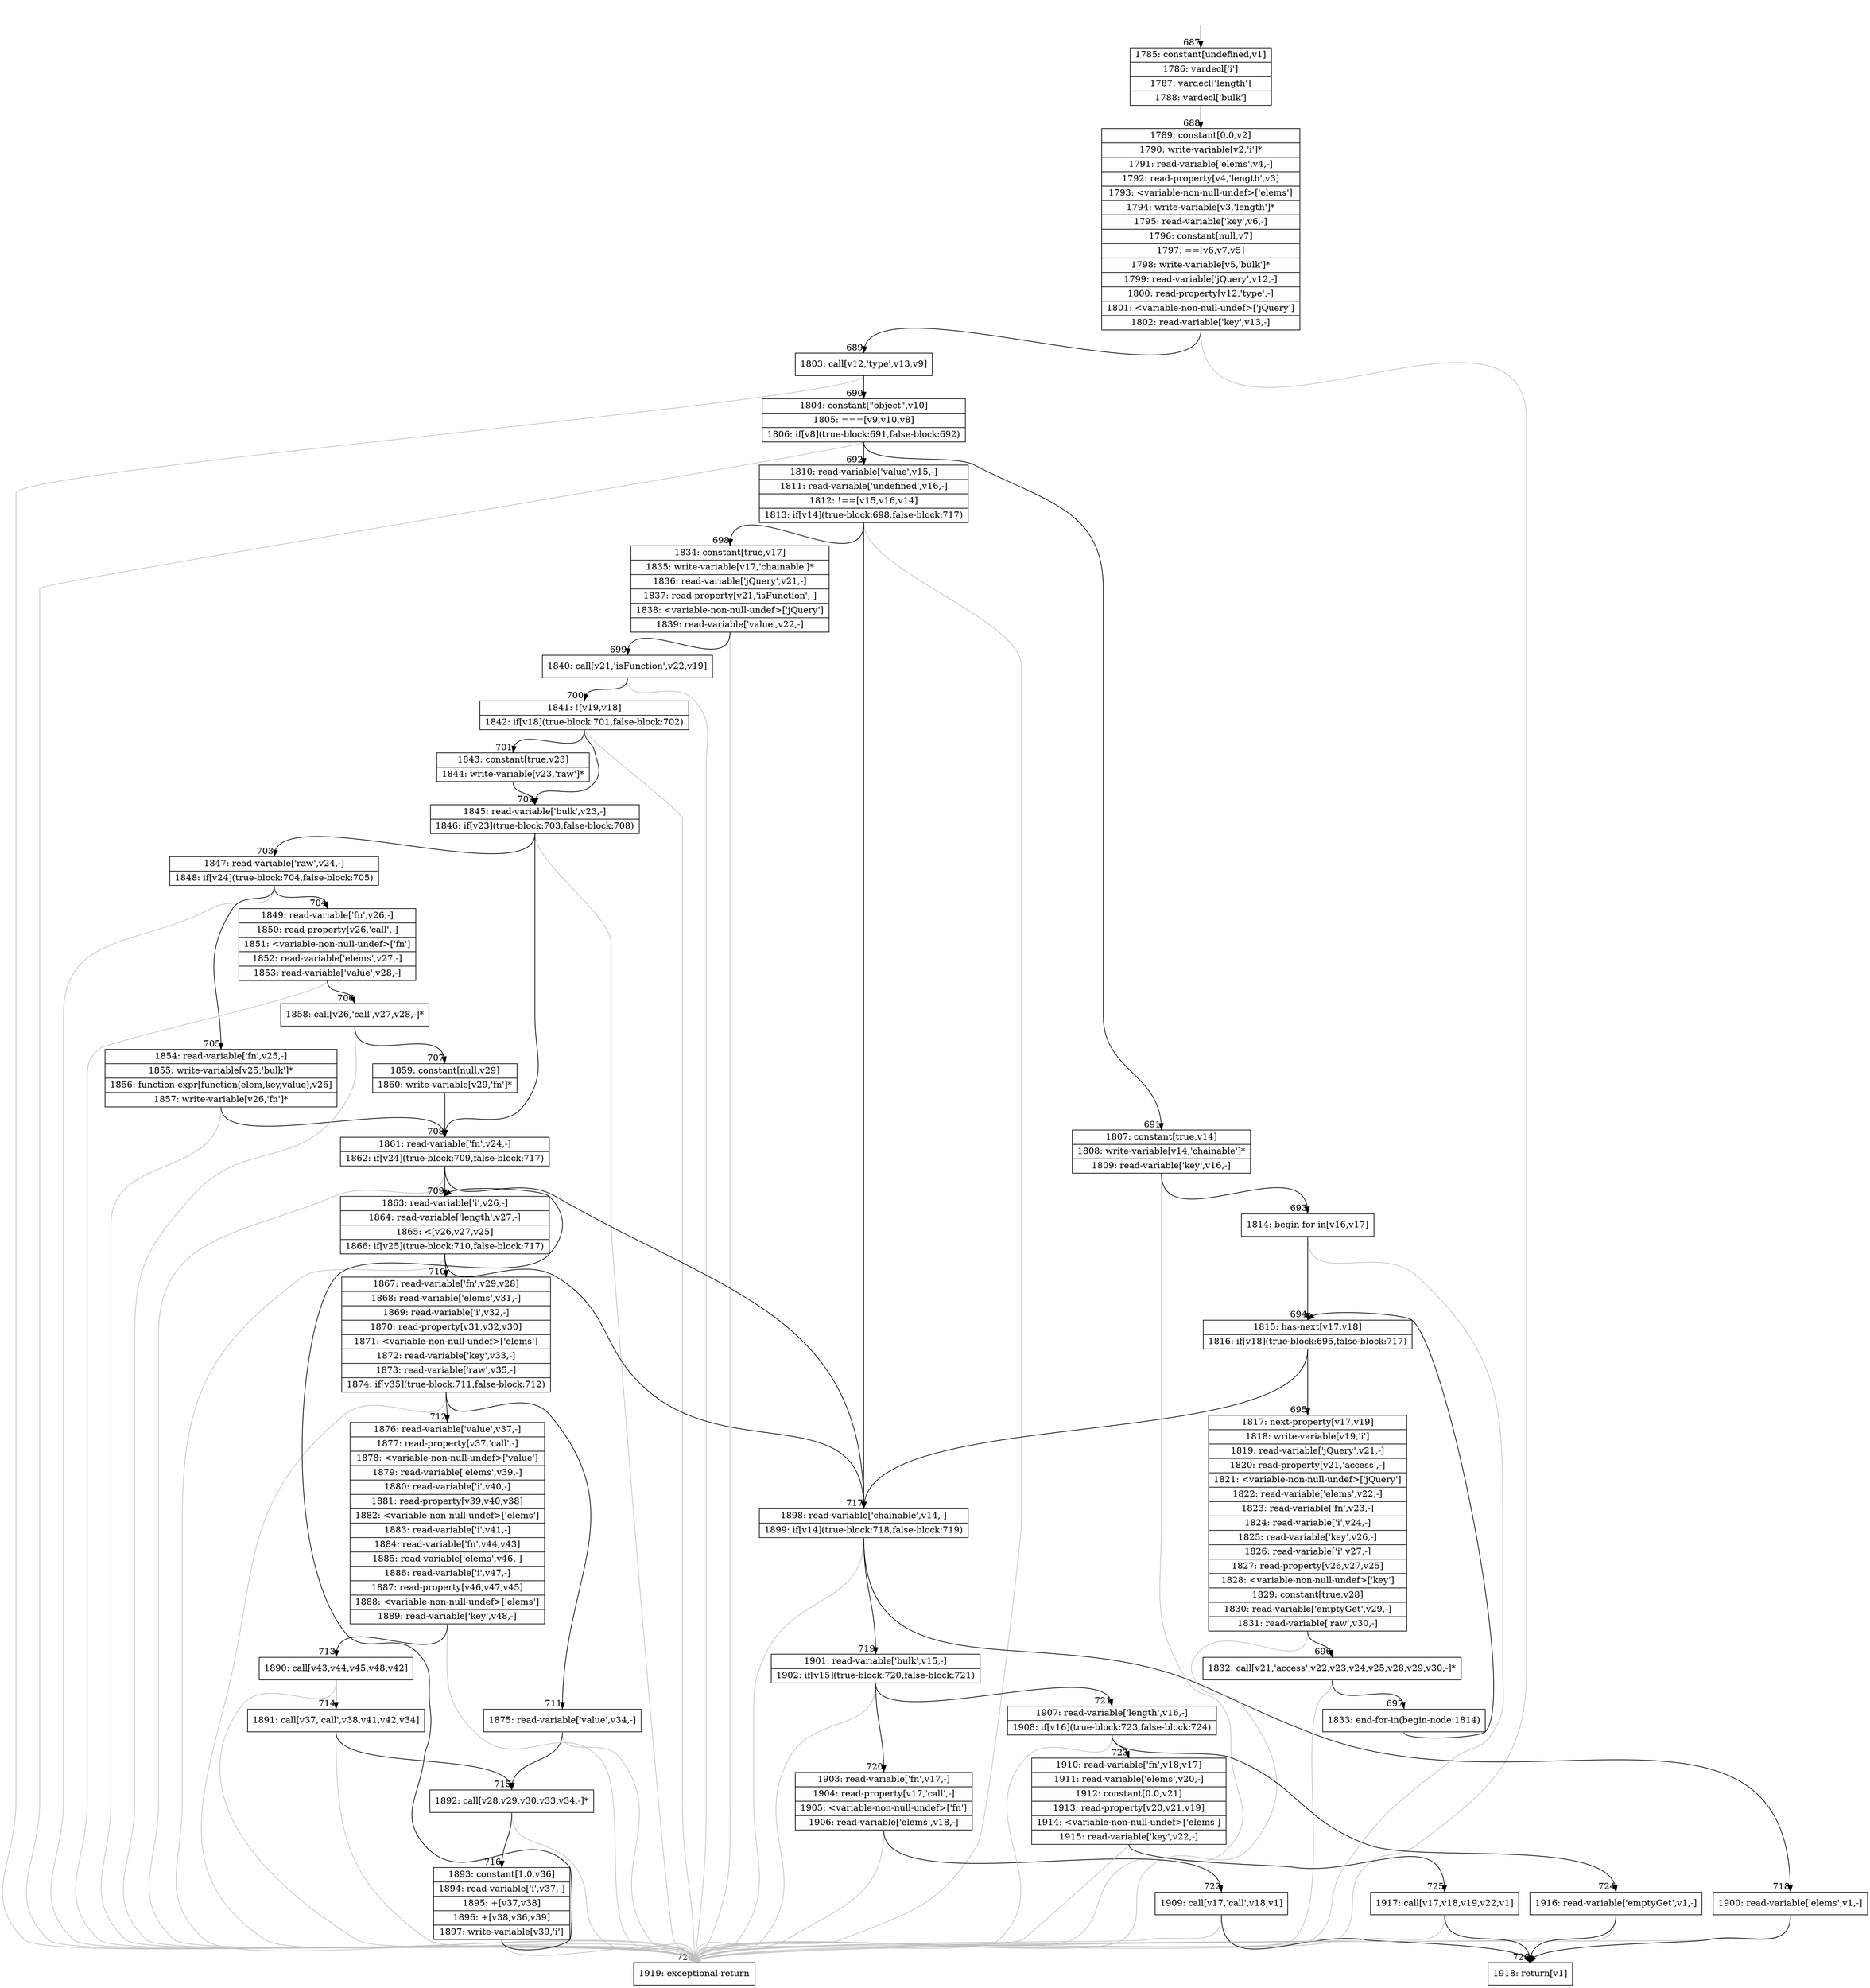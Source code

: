 digraph {
rankdir="TD"
BB_entry50[shape=none,label=""];
BB_entry50 -> BB687 [tailport=s, headport=n, headlabel="    687"]
BB687 [shape=record label="{1785: constant[undefined,v1]|1786: vardecl['i']|1787: vardecl['length']|1788: vardecl['bulk']}" ] 
BB687 -> BB688 [tailport=s, headport=n, headlabel="      688"]
BB688 [shape=record label="{1789: constant[0.0,v2]|1790: write-variable[v2,'i']*|1791: read-variable['elems',v4,-]|1792: read-property[v4,'length',v3]|1793: \<variable-non-null-undef\>['elems']|1794: write-variable[v3,'length']*|1795: read-variable['key',v6,-]|1796: constant[null,v7]|1797: ==[v6,v7,v5]|1798: write-variable[v5,'bulk']*|1799: read-variable['jQuery',v12,-]|1800: read-property[v12,'type',-]|1801: \<variable-non-null-undef\>['jQuery']|1802: read-variable['key',v13,-]}" ] 
BB688 -> BB689 [tailport=s, headport=n, headlabel="      689"]
BB688 -> BB727 [tailport=s, headport=n, color=gray, headlabel="      727"]
BB689 [shape=record label="{1803: call[v12,'type',v13,v9]}" ] 
BB689 -> BB690 [tailport=s, headport=n, headlabel="      690"]
BB689 -> BB727 [tailport=s, headport=n, color=gray]
BB690 [shape=record label="{1804: constant[\"object\",v10]|1805: ===[v9,v10,v8]|1806: if[v8](true-block:691,false-block:692)}" ] 
BB690 -> BB691 [tailport=s, headport=n, headlabel="      691"]
BB690 -> BB692 [tailport=s, headport=n, headlabel="      692"]
BB690 -> BB727 [tailport=s, headport=n, color=gray]
BB691 [shape=record label="{1807: constant[true,v14]|1808: write-variable[v14,'chainable']*|1809: read-variable['key',v16,-]}" ] 
BB691 -> BB693 [tailport=s, headport=n, headlabel="      693"]
BB691 -> BB727 [tailport=s, headport=n, color=gray]
BB692 [shape=record label="{1810: read-variable['value',v15,-]|1811: read-variable['undefined',v16,-]|1812: !==[v15,v16,v14]|1813: if[v14](true-block:698,false-block:717)}" ] 
BB692 -> BB698 [tailport=s, headport=n, headlabel="      698"]
BB692 -> BB717 [tailport=s, headport=n, headlabel="      717"]
BB692 -> BB727 [tailport=s, headport=n, color=gray]
BB693 [shape=record label="{1814: begin-for-in[v16,v17]}" ] 
BB693 -> BB694 [tailport=s, headport=n, headlabel="      694"]
BB693 -> BB727 [tailport=s, headport=n, color=gray]
BB694 [shape=record label="{1815: has-next[v17,v18]|1816: if[v18](true-block:695,false-block:717)}" ] 
BB694 -> BB695 [tailport=s, headport=n, headlabel="      695"]
BB694 -> BB717 [tailport=s, headport=n]
BB695 [shape=record label="{1817: next-property[v17,v19]|1818: write-variable[v19,'i']|1819: read-variable['jQuery',v21,-]|1820: read-property[v21,'access',-]|1821: \<variable-non-null-undef\>['jQuery']|1822: read-variable['elems',v22,-]|1823: read-variable['fn',v23,-]|1824: read-variable['i',v24,-]|1825: read-variable['key',v26,-]|1826: read-variable['i',v27,-]|1827: read-property[v26,v27,v25]|1828: \<variable-non-null-undef\>['key']|1829: constant[true,v28]|1830: read-variable['emptyGet',v29,-]|1831: read-variable['raw',v30,-]}" ] 
BB695 -> BB696 [tailport=s, headport=n, headlabel="      696"]
BB695 -> BB727 [tailport=s, headport=n, color=gray]
BB696 [shape=record label="{1832: call[v21,'access',v22,v23,v24,v25,v28,v29,v30,-]*}" ] 
BB696 -> BB697 [tailport=s, headport=n, headlabel="      697"]
BB696 -> BB727 [tailport=s, headport=n, color=gray]
BB697 [shape=record label="{1833: end-for-in(begin-node:1814)}" ] 
BB697 -> BB694 [tailport=s, headport=n]
BB698 [shape=record label="{1834: constant[true,v17]|1835: write-variable[v17,'chainable']*|1836: read-variable['jQuery',v21,-]|1837: read-property[v21,'isFunction',-]|1838: \<variable-non-null-undef\>['jQuery']|1839: read-variable['value',v22,-]}" ] 
BB698 -> BB699 [tailport=s, headport=n, headlabel="      699"]
BB698 -> BB727 [tailport=s, headport=n, color=gray]
BB699 [shape=record label="{1840: call[v21,'isFunction',v22,v19]}" ] 
BB699 -> BB700 [tailport=s, headport=n, headlabel="      700"]
BB699 -> BB727 [tailport=s, headport=n, color=gray]
BB700 [shape=record label="{1841: ![v19,v18]|1842: if[v18](true-block:701,false-block:702)}" ] 
BB700 -> BB701 [tailport=s, headport=n, headlabel="      701"]
BB700 -> BB702 [tailport=s, headport=n, headlabel="      702"]
BB700 -> BB727 [tailport=s, headport=n, color=gray]
BB701 [shape=record label="{1843: constant[true,v23]|1844: write-variable[v23,'raw']*}" ] 
BB701 -> BB702 [tailport=s, headport=n]
BB702 [shape=record label="{1845: read-variable['bulk',v23,-]|1846: if[v23](true-block:703,false-block:708)}" ] 
BB702 -> BB703 [tailport=s, headport=n, headlabel="      703"]
BB702 -> BB708 [tailport=s, headport=n, headlabel="      708"]
BB702 -> BB727 [tailport=s, headport=n, color=gray]
BB703 [shape=record label="{1847: read-variable['raw',v24,-]|1848: if[v24](true-block:704,false-block:705)}" ] 
BB703 -> BB704 [tailport=s, headport=n, headlabel="      704"]
BB703 -> BB705 [tailport=s, headport=n, headlabel="      705"]
BB703 -> BB727 [tailport=s, headport=n, color=gray]
BB704 [shape=record label="{1849: read-variable['fn',v26,-]|1850: read-property[v26,'call',-]|1851: \<variable-non-null-undef\>['fn']|1852: read-variable['elems',v27,-]|1853: read-variable['value',v28,-]}" ] 
BB704 -> BB706 [tailport=s, headport=n, headlabel="      706"]
BB704 -> BB727 [tailport=s, headport=n, color=gray]
BB705 [shape=record label="{1854: read-variable['fn',v25,-]|1855: write-variable[v25,'bulk']*|1856: function-expr[function(elem,key,value),v26]|1857: write-variable[v26,'fn']*}" ] 
BB705 -> BB708 [tailport=s, headport=n]
BB705 -> BB727 [tailport=s, headport=n, color=gray]
BB706 [shape=record label="{1858: call[v26,'call',v27,v28,-]*}" ] 
BB706 -> BB707 [tailport=s, headport=n, headlabel="      707"]
BB706 -> BB727 [tailport=s, headport=n, color=gray]
BB707 [shape=record label="{1859: constant[null,v29]|1860: write-variable[v29,'fn']*}" ] 
BB707 -> BB708 [tailport=s, headport=n]
BB708 [shape=record label="{1861: read-variable['fn',v24,-]|1862: if[v24](true-block:709,false-block:717)}" ] 
BB708 -> BB709 [tailport=s, headport=n, headlabel="      709"]
BB708 -> BB717 [tailport=s, headport=n]
BB708 -> BB727 [tailport=s, headport=n, color=gray]
BB709 [shape=record label="{1863: read-variable['i',v26,-]|1864: read-variable['length',v27,-]|1865: \<[v26,v27,v25]|1866: if[v25](true-block:710,false-block:717)}" ] 
BB709 -> BB710 [tailport=s, headport=n, headlabel="      710"]
BB709 -> BB717 [tailport=s, headport=n]
BB709 -> BB727 [tailport=s, headport=n, color=gray]
BB710 [shape=record label="{1867: read-variable['fn',v29,v28]|1868: read-variable['elems',v31,-]|1869: read-variable['i',v32,-]|1870: read-property[v31,v32,v30]|1871: \<variable-non-null-undef\>['elems']|1872: read-variable['key',v33,-]|1873: read-variable['raw',v35,-]|1874: if[v35](true-block:711,false-block:712)}" ] 
BB710 -> BB711 [tailport=s, headport=n, headlabel="      711"]
BB710 -> BB712 [tailport=s, headport=n, headlabel="      712"]
BB710 -> BB727 [tailport=s, headport=n, color=gray]
BB711 [shape=record label="{1875: read-variable['value',v34,-]}" ] 
BB711 -> BB715 [tailport=s, headport=n, headlabel="      715"]
BB711 -> BB727 [tailport=s, headport=n, color=gray]
BB712 [shape=record label="{1876: read-variable['value',v37,-]|1877: read-property[v37,'call',-]|1878: \<variable-non-null-undef\>['value']|1879: read-variable['elems',v39,-]|1880: read-variable['i',v40,-]|1881: read-property[v39,v40,v38]|1882: \<variable-non-null-undef\>['elems']|1883: read-variable['i',v41,-]|1884: read-variable['fn',v44,v43]|1885: read-variable['elems',v46,-]|1886: read-variable['i',v47,-]|1887: read-property[v46,v47,v45]|1888: \<variable-non-null-undef\>['elems']|1889: read-variable['key',v48,-]}" ] 
BB712 -> BB713 [tailport=s, headport=n, headlabel="      713"]
BB712 -> BB727 [tailport=s, headport=n, color=gray]
BB713 [shape=record label="{1890: call[v43,v44,v45,v48,v42]}" ] 
BB713 -> BB714 [tailport=s, headport=n, headlabel="      714"]
BB713 -> BB727 [tailport=s, headport=n, color=gray]
BB714 [shape=record label="{1891: call[v37,'call',v38,v41,v42,v34]}" ] 
BB714 -> BB715 [tailport=s, headport=n]
BB714 -> BB727 [tailport=s, headport=n, color=gray]
BB715 [shape=record label="{1892: call[v28,v29,v30,v33,v34,-]*}" ] 
BB715 -> BB716 [tailport=s, headport=n, headlabel="      716"]
BB715 -> BB727 [tailport=s, headport=n, color=gray]
BB716 [shape=record label="{1893: constant[1.0,v36]|1894: read-variable['i',v37,-]|1895: +[v37,v38]|1896: +[v38,v36,v39]|1897: write-variable[v39,'i']}" ] 
BB716 -> BB709 [tailport=s, headport=n]
BB716 -> BB727 [tailport=s, headport=n, color=gray]
BB717 [shape=record label="{1898: read-variable['chainable',v14,-]|1899: if[v14](true-block:718,false-block:719)}" ] 
BB717 -> BB718 [tailport=s, headport=n, headlabel="      718"]
BB717 -> BB719 [tailport=s, headport=n, headlabel="      719"]
BB717 -> BB727 [tailport=s, headport=n, color=gray]
BB718 [shape=record label="{1900: read-variable['elems',v1,-]}" ] 
BB718 -> BB726 [tailport=s, headport=n, headlabel="      726"]
BB718 -> BB727 [tailport=s, headport=n, color=gray]
BB719 [shape=record label="{1901: read-variable['bulk',v15,-]|1902: if[v15](true-block:720,false-block:721)}" ] 
BB719 -> BB720 [tailport=s, headport=n, headlabel="      720"]
BB719 -> BB721 [tailport=s, headport=n, headlabel="      721"]
BB719 -> BB727 [tailport=s, headport=n, color=gray]
BB720 [shape=record label="{1903: read-variable['fn',v17,-]|1904: read-property[v17,'call',-]|1905: \<variable-non-null-undef\>['fn']|1906: read-variable['elems',v18,-]}" ] 
BB720 -> BB722 [tailport=s, headport=n, headlabel="      722"]
BB720 -> BB727 [tailport=s, headport=n, color=gray]
BB721 [shape=record label="{1907: read-variable['length',v16,-]|1908: if[v16](true-block:723,false-block:724)}" ] 
BB721 -> BB723 [tailport=s, headport=n, headlabel="      723"]
BB721 -> BB724 [tailport=s, headport=n, headlabel="      724"]
BB721 -> BB727 [tailport=s, headport=n, color=gray]
BB722 [shape=record label="{1909: call[v17,'call',v18,v1]}" ] 
BB722 -> BB726 [tailport=s, headport=n]
BB722 -> BB727 [tailport=s, headport=n, color=gray]
BB723 [shape=record label="{1910: read-variable['fn',v18,v17]|1911: read-variable['elems',v20,-]|1912: constant[0.0,v21]|1913: read-property[v20,v21,v19]|1914: \<variable-non-null-undef\>['elems']|1915: read-variable['key',v22,-]}" ] 
BB723 -> BB725 [tailport=s, headport=n, headlabel="      725"]
BB723 -> BB727 [tailport=s, headport=n, color=gray]
BB724 [shape=record label="{1916: read-variable['emptyGet',v1,-]}" ] 
BB724 -> BB726 [tailport=s, headport=n]
BB724 -> BB727 [tailport=s, headport=n, color=gray]
BB725 [shape=record label="{1917: call[v17,v18,v19,v22,v1]}" ] 
BB725 -> BB726 [tailport=s, headport=n]
BB725 -> BB727 [tailport=s, headport=n, color=gray]
BB726 [shape=record label="{1918: return[v1]}" ] 
BB727 [shape=record label="{1919: exceptional-return}" ] 
}
